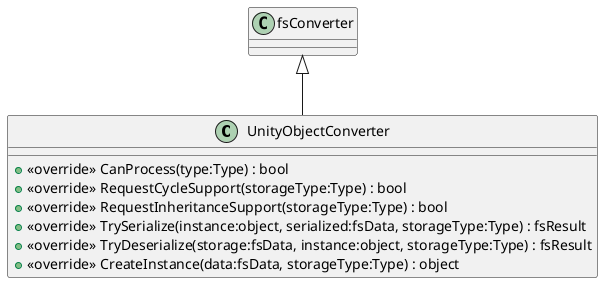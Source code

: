 @startuml
class UnityObjectConverter {
    + <<override>> CanProcess(type:Type) : bool
    + <<override>> RequestCycleSupport(storageType:Type) : bool
    + <<override>> RequestInheritanceSupport(storageType:Type) : bool
    + <<override>> TrySerialize(instance:object, serialized:fsData, storageType:Type) : fsResult
    + <<override>> TryDeserialize(storage:fsData, instance:object, storageType:Type) : fsResult
    + <<override>> CreateInstance(data:fsData, storageType:Type) : object
}
fsConverter <|-- UnityObjectConverter
@enduml
